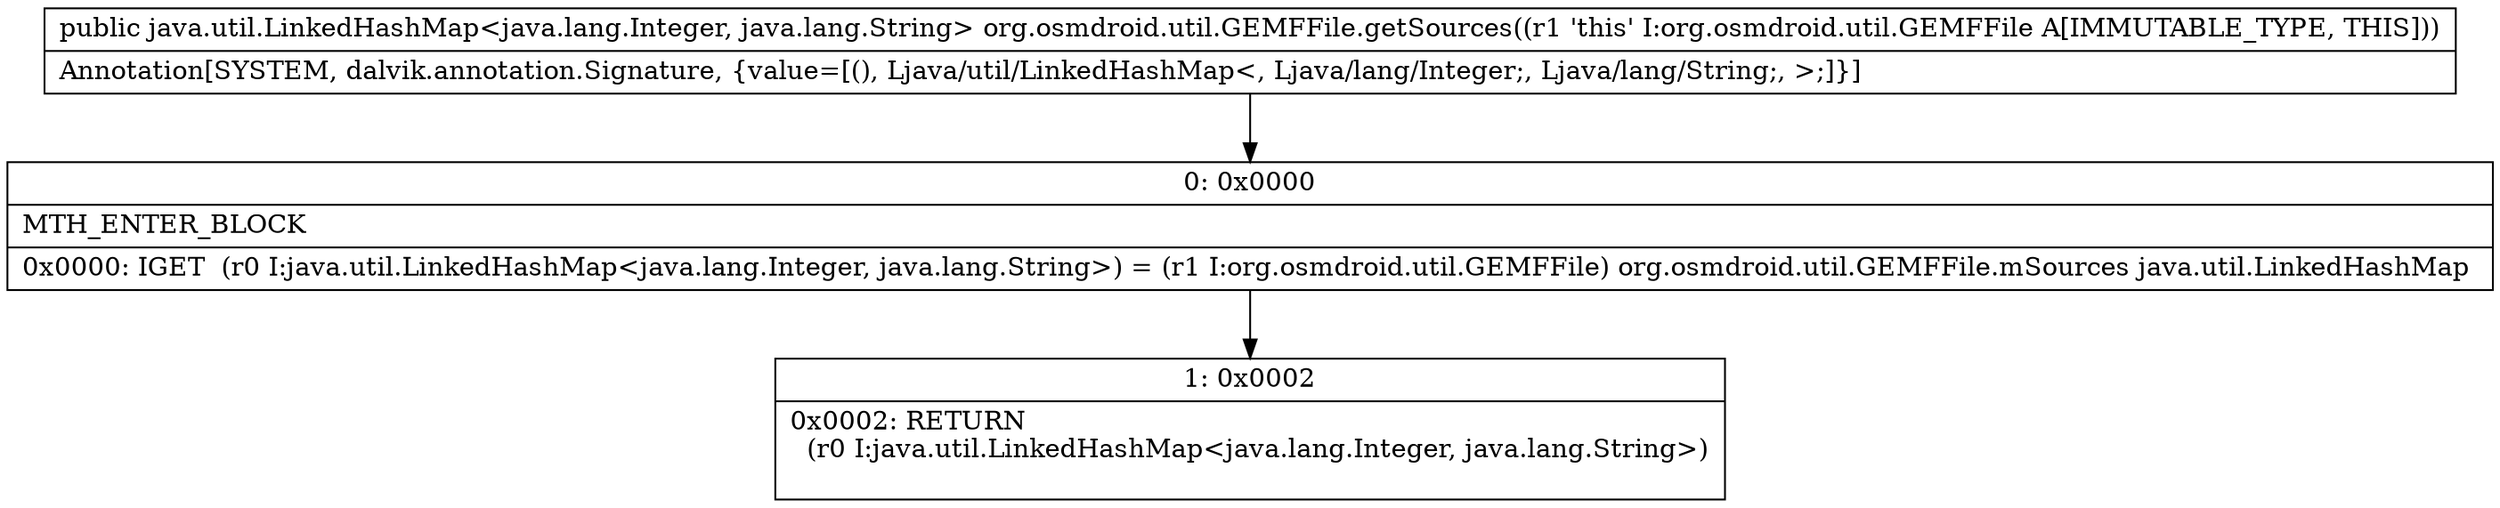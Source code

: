 digraph "CFG fororg.osmdroid.util.GEMFFile.getSources()Ljava\/util\/LinkedHashMap;" {
Node_0 [shape=record,label="{0\:\ 0x0000|MTH_ENTER_BLOCK\l|0x0000: IGET  (r0 I:java.util.LinkedHashMap\<java.lang.Integer, java.lang.String\>) = (r1 I:org.osmdroid.util.GEMFFile) org.osmdroid.util.GEMFFile.mSources java.util.LinkedHashMap \l}"];
Node_1 [shape=record,label="{1\:\ 0x0002|0x0002: RETURN  \l  (r0 I:java.util.LinkedHashMap\<java.lang.Integer, java.lang.String\>)\l \l}"];
MethodNode[shape=record,label="{public java.util.LinkedHashMap\<java.lang.Integer, java.lang.String\> org.osmdroid.util.GEMFFile.getSources((r1 'this' I:org.osmdroid.util.GEMFFile A[IMMUTABLE_TYPE, THIS]))  | Annotation[SYSTEM, dalvik.annotation.Signature, \{value=[(), Ljava\/util\/LinkedHashMap\<, Ljava\/lang\/Integer;, Ljava\/lang\/String;, \>;]\}]\l}"];
MethodNode -> Node_0;
Node_0 -> Node_1;
}


